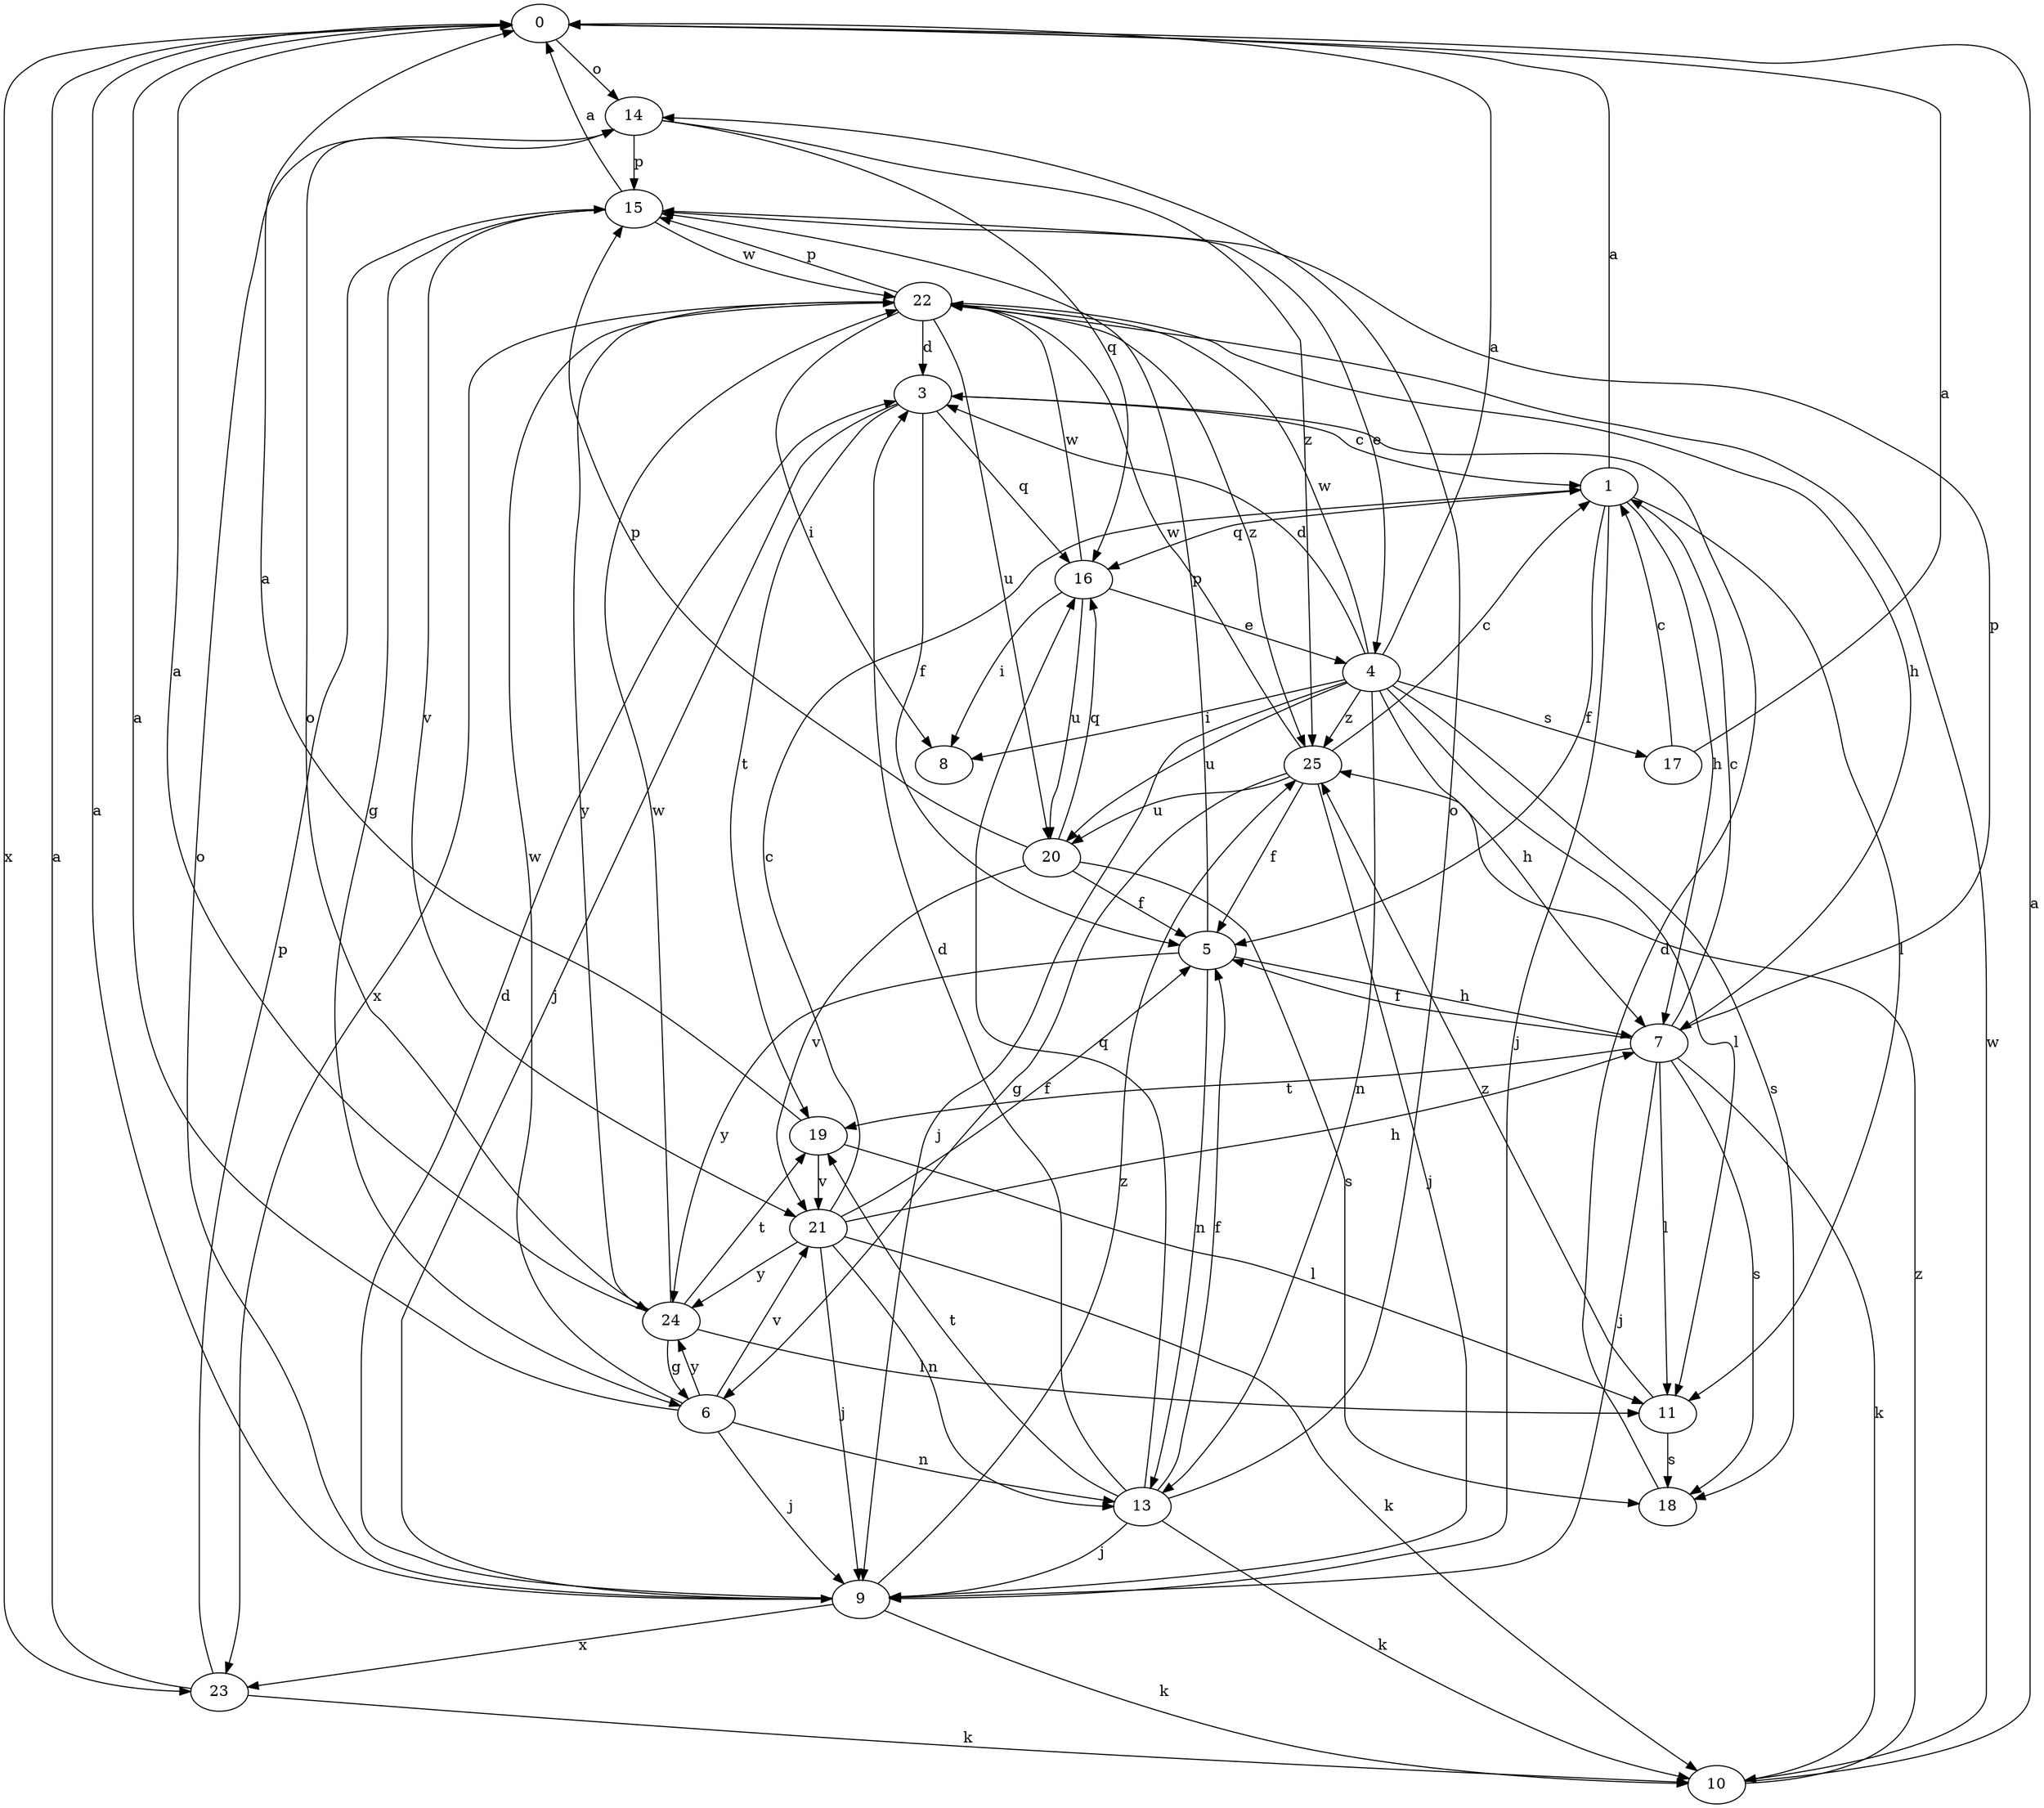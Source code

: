 strict digraph  {
0;
1;
3;
4;
5;
6;
7;
8;
9;
10;
11;
13;
14;
15;
16;
17;
18;
19;
20;
21;
22;
23;
24;
25;
0 -> 14  [label=o];
0 -> 23  [label=x];
1 -> 0  [label=a];
1 -> 5  [label=f];
1 -> 7  [label=h];
1 -> 9  [label=j];
1 -> 11  [label=l];
1 -> 16  [label=q];
3 -> 1  [label=c];
3 -> 5  [label=f];
3 -> 9  [label=j];
3 -> 16  [label=q];
3 -> 19  [label=t];
4 -> 0  [label=a];
4 -> 3  [label=d];
4 -> 7  [label=h];
4 -> 8  [label=i];
4 -> 9  [label=j];
4 -> 11  [label=l];
4 -> 13  [label=n];
4 -> 17  [label=s];
4 -> 18  [label=s];
4 -> 20  [label=u];
4 -> 22  [label=w];
4 -> 25  [label=z];
5 -> 7  [label=h];
5 -> 13  [label=n];
5 -> 15  [label=p];
5 -> 24  [label=y];
6 -> 0  [label=a];
6 -> 9  [label=j];
6 -> 13  [label=n];
6 -> 21  [label=v];
6 -> 22  [label=w];
6 -> 24  [label=y];
7 -> 1  [label=c];
7 -> 5  [label=f];
7 -> 9  [label=j];
7 -> 10  [label=k];
7 -> 11  [label=l];
7 -> 15  [label=p];
7 -> 18  [label=s];
7 -> 19  [label=t];
9 -> 0  [label=a];
9 -> 3  [label=d];
9 -> 10  [label=k];
9 -> 14  [label=o];
9 -> 23  [label=x];
9 -> 25  [label=z];
10 -> 0  [label=a];
10 -> 22  [label=w];
10 -> 25  [label=z];
11 -> 18  [label=s];
11 -> 25  [label=z];
13 -> 3  [label=d];
13 -> 5  [label=f];
13 -> 9  [label=j];
13 -> 10  [label=k];
13 -> 14  [label=o];
13 -> 16  [label=q];
13 -> 19  [label=t];
14 -> 15  [label=p];
14 -> 16  [label=q];
14 -> 25  [label=z];
15 -> 0  [label=a];
15 -> 4  [label=e];
15 -> 6  [label=g];
15 -> 21  [label=v];
15 -> 22  [label=w];
16 -> 4  [label=e];
16 -> 8  [label=i];
16 -> 20  [label=u];
16 -> 22  [label=w];
17 -> 0  [label=a];
17 -> 1  [label=c];
18 -> 3  [label=d];
19 -> 0  [label=a];
19 -> 11  [label=l];
19 -> 21  [label=v];
20 -> 5  [label=f];
20 -> 15  [label=p];
20 -> 16  [label=q];
20 -> 18  [label=s];
20 -> 21  [label=v];
21 -> 1  [label=c];
21 -> 5  [label=f];
21 -> 7  [label=h];
21 -> 9  [label=j];
21 -> 10  [label=k];
21 -> 13  [label=n];
21 -> 24  [label=y];
22 -> 3  [label=d];
22 -> 7  [label=h];
22 -> 8  [label=i];
22 -> 15  [label=p];
22 -> 20  [label=u];
22 -> 23  [label=x];
22 -> 24  [label=y];
22 -> 25  [label=z];
23 -> 0  [label=a];
23 -> 10  [label=k];
23 -> 15  [label=p];
24 -> 0  [label=a];
24 -> 6  [label=g];
24 -> 11  [label=l];
24 -> 14  [label=o];
24 -> 19  [label=t];
24 -> 22  [label=w];
25 -> 1  [label=c];
25 -> 5  [label=f];
25 -> 6  [label=g];
25 -> 9  [label=j];
25 -> 20  [label=u];
25 -> 22  [label=w];
}
